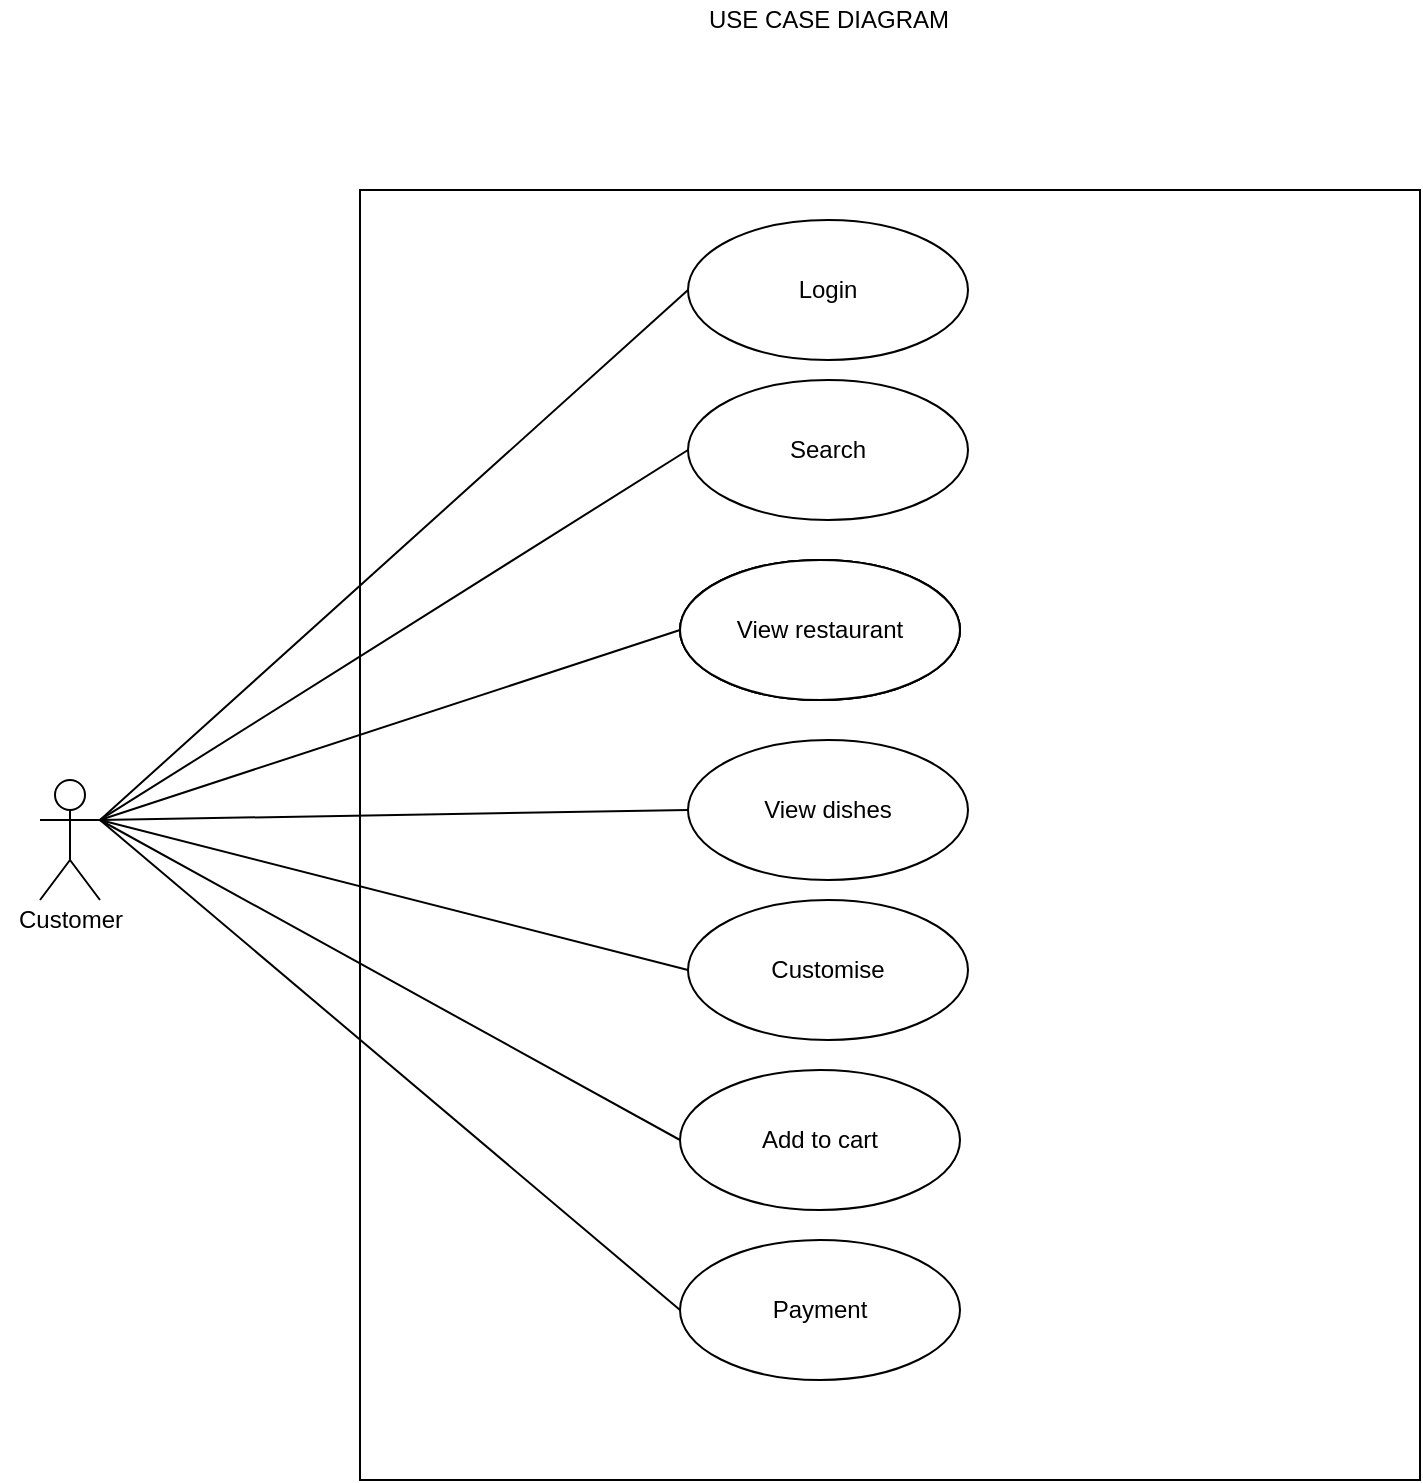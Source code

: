 <mxfile version="20.6.0" type="device"><diagram id="SP2DmbK0d1eR1IP2yZkv" name="Page-1"><mxGraphModel dx="1038" dy="497" grid="1" gridSize="10" guides="1" tooltips="1" connect="1" arrows="1" fold="1" page="1" pageScale="1" pageWidth="827" pageHeight="1169" math="0" shadow="0"><root><mxCell id="0"/><mxCell id="1" parent="0"/><mxCell id="_yePDzZ-mQUwWWIDyWZI-9" value="" style="html=1;" parent="1" vertex="1"><mxGeometry x="180" y="145" width="530" height="645" as="geometry"/></mxCell><mxCell id="_yePDzZ-mQUwWWIDyWZI-10" value="Login" style="ellipse;whiteSpace=wrap;html=1;" parent="1" vertex="1"><mxGeometry x="344" y="160" width="140" height="70" as="geometry"/></mxCell><mxCell id="_yePDzZ-mQUwWWIDyWZI-11" value="Search" style="ellipse;whiteSpace=wrap;html=1;" parent="1" vertex="1"><mxGeometry x="344" y="240" width="140" height="70" as="geometry"/></mxCell><mxCell id="_yePDzZ-mQUwWWIDyWZI-12" value="View restaurant" style="ellipse;whiteSpace=wrap;html=1;" parent="1" vertex="1"><mxGeometry x="340" y="330" width="140" height="70" as="geometry"/></mxCell><mxCell id="_yePDzZ-mQUwWWIDyWZI-13" value="View restaurant" style="ellipse;whiteSpace=wrap;html=1;" parent="1" vertex="1"><mxGeometry x="340" y="330" width="140" height="70" as="geometry"/></mxCell><mxCell id="_yePDzZ-mQUwWWIDyWZI-14" value="View restaurant" style="ellipse;whiteSpace=wrap;html=1;" parent="1" vertex="1"><mxGeometry x="340" y="330" width="140" height="70" as="geometry"/></mxCell><mxCell id="_yePDzZ-mQUwWWIDyWZI-15" value="View dishes" style="ellipse;whiteSpace=wrap;html=1;" parent="1" vertex="1"><mxGeometry x="344" y="420" width="140" height="70" as="geometry"/></mxCell><mxCell id="_yePDzZ-mQUwWWIDyWZI-16" value="Customise" style="ellipse;whiteSpace=wrap;html=1;" parent="1" vertex="1"><mxGeometry x="344" y="500" width="140" height="70" as="geometry"/></mxCell><mxCell id="_yePDzZ-mQUwWWIDyWZI-17" value="Add to cart" style="ellipse;whiteSpace=wrap;html=1;" parent="1" vertex="1"><mxGeometry x="340" y="585" width="140" height="70" as="geometry"/></mxCell><mxCell id="_yePDzZ-mQUwWWIDyWZI-18" value="Payment" style="ellipse;whiteSpace=wrap;html=1;" parent="1" vertex="1"><mxGeometry x="340" y="670" width="140" height="70" as="geometry"/></mxCell><mxCell id="_yePDzZ-mQUwWWIDyWZI-19" value="" style="shape=umlActor;verticalLabelPosition=bottom;verticalAlign=top;html=1;" parent="1" vertex="1"><mxGeometry x="20" y="440" width="30" height="60" as="geometry"/></mxCell><mxCell id="_yePDzZ-mQUwWWIDyWZI-24" value="" style="endArrow=none;html=1;rounded=0;exitX=1;exitY=0.333;exitDx=0;exitDy=0;exitPerimeter=0;entryX=0;entryY=0.5;entryDx=0;entryDy=0;" parent="1" source="_yePDzZ-mQUwWWIDyWZI-19" target="_yePDzZ-mQUwWWIDyWZI-10" edge="1"><mxGeometry width="50" height="50" relative="1" as="geometry"><mxPoint x="380" y="420" as="sourcePoint"/><mxPoint x="430" y="370" as="targetPoint"/></mxGeometry></mxCell><mxCell id="_yePDzZ-mQUwWWIDyWZI-25" value="" style="endArrow=none;html=1;rounded=0;exitX=1;exitY=0.333;exitDx=0;exitDy=0;exitPerimeter=0;entryX=0;entryY=0.5;entryDx=0;entryDy=0;" parent="1" source="_yePDzZ-mQUwWWIDyWZI-19" target="_yePDzZ-mQUwWWIDyWZI-11" edge="1"><mxGeometry width="50" height="50" relative="1" as="geometry"><mxPoint x="380" y="420" as="sourcePoint"/><mxPoint x="430" y="370" as="targetPoint"/></mxGeometry></mxCell><mxCell id="_yePDzZ-mQUwWWIDyWZI-26" value="" style="endArrow=none;html=1;rounded=0;entryX=0;entryY=0.5;entryDx=0;entryDy=0;" parent="1" target="_yePDzZ-mQUwWWIDyWZI-14" edge="1"><mxGeometry width="50" height="50" relative="1" as="geometry"><mxPoint x="50" y="460" as="sourcePoint"/><mxPoint x="430" y="370" as="targetPoint"/></mxGeometry></mxCell><mxCell id="_yePDzZ-mQUwWWIDyWZI-27" value="" style="endArrow=none;html=1;rounded=0;entryX=0;entryY=0.5;entryDx=0;entryDy=0;" parent="1" target="_yePDzZ-mQUwWWIDyWZI-15" edge="1"><mxGeometry width="50" height="50" relative="1" as="geometry"><mxPoint x="50" y="460" as="sourcePoint"/><mxPoint x="430" y="370" as="targetPoint"/></mxGeometry></mxCell><mxCell id="_yePDzZ-mQUwWWIDyWZI-28" value="" style="endArrow=none;html=1;rounded=0;entryX=0;entryY=0.5;entryDx=0;entryDy=0;" parent="1" target="_yePDzZ-mQUwWWIDyWZI-16" edge="1"><mxGeometry width="50" height="50" relative="1" as="geometry"><mxPoint x="50" y="460" as="sourcePoint"/><mxPoint x="430" y="370" as="targetPoint"/></mxGeometry></mxCell><mxCell id="_yePDzZ-mQUwWWIDyWZI-29" value="" style="endArrow=none;html=1;rounded=0;entryX=0;entryY=0.5;entryDx=0;entryDy=0;" parent="1" target="_yePDzZ-mQUwWWIDyWZI-17" edge="1"><mxGeometry width="50" height="50" relative="1" as="geometry"><mxPoint x="50" y="460" as="sourcePoint"/><mxPoint x="430" y="370" as="targetPoint"/></mxGeometry></mxCell><mxCell id="_yePDzZ-mQUwWWIDyWZI-30" value="" style="endArrow=none;html=1;rounded=0;entryX=0;entryY=0.5;entryDx=0;entryDy=0;" parent="1" target="_yePDzZ-mQUwWWIDyWZI-18" edge="1"><mxGeometry width="50" height="50" relative="1" as="geometry"><mxPoint x="50" y="460" as="sourcePoint"/><mxPoint x="430" y="570" as="targetPoint"/></mxGeometry></mxCell><mxCell id="_yePDzZ-mQUwWWIDyWZI-31" value="Customer" style="text;html=1;align=center;verticalAlign=middle;resizable=0;points=[];autosize=1;strokeColor=none;fillColor=none;" parent="1" vertex="1"><mxGeometry y="500" width="70" height="20" as="geometry"/></mxCell><mxCell id="_yePDzZ-mQUwWWIDyWZI-32" value="USE CASE DIAGRAM" style="text;html=1;align=center;verticalAlign=middle;resizable=0;points=[];autosize=1;strokeColor=none;fillColor=none;" parent="1" vertex="1"><mxGeometry x="344" y="50" width="140" height="20" as="geometry"/></mxCell></root></mxGraphModel></diagram></mxfile>